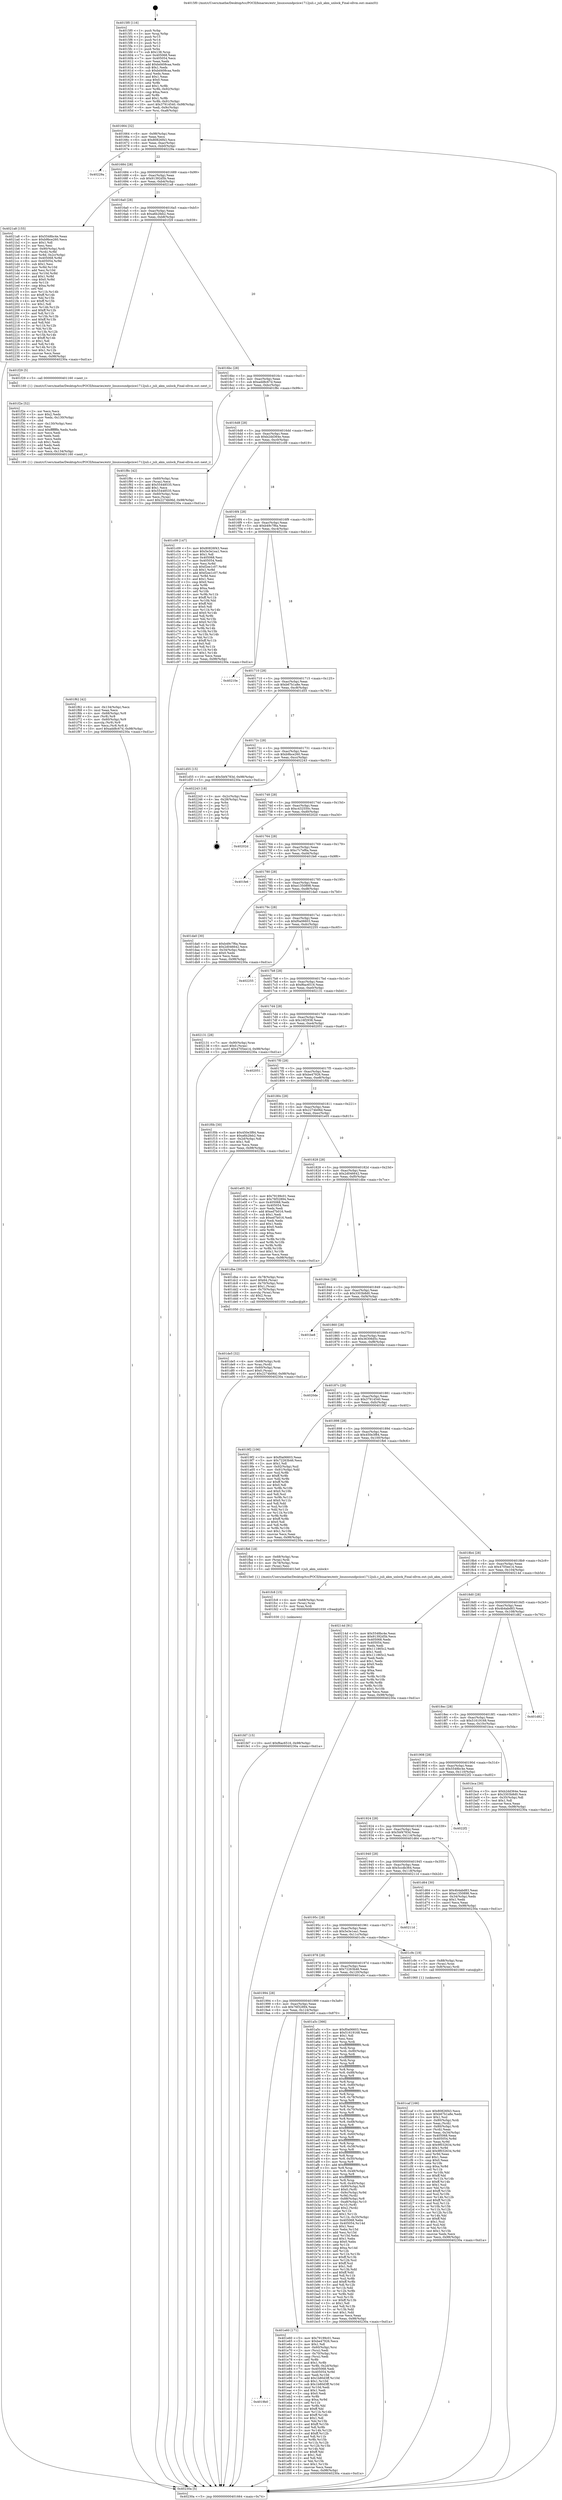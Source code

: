digraph "0x4015f0" {
  label = "0x4015f0 (/mnt/c/Users/mathe/Desktop/tcc/POCII/binaries/extr_linuxsoundpciice1712juli.c_juli_akm_unlock_Final-ollvm.out::main(0))"
  labelloc = "t"
  node[shape=record]

  Entry [label="",width=0.3,height=0.3,shape=circle,fillcolor=black,style=filled]
  "0x401664" [label="{
     0x401664 [32]\l
     | [instrs]\l
     &nbsp;&nbsp;0x401664 \<+6\>: mov -0x98(%rbp),%eax\l
     &nbsp;&nbsp;0x40166a \<+2\>: mov %eax,%ecx\l
     &nbsp;&nbsp;0x40166c \<+6\>: sub $0x80826f43,%ecx\l
     &nbsp;&nbsp;0x401672 \<+6\>: mov %eax,-0xac(%rbp)\l
     &nbsp;&nbsp;0x401678 \<+6\>: mov %ecx,-0xb0(%rbp)\l
     &nbsp;&nbsp;0x40167e \<+6\>: je 000000000040229a \<main+0xcaa\>\l
  }"]
  "0x40229a" [label="{
     0x40229a\l
  }", style=dashed]
  "0x401684" [label="{
     0x401684 [28]\l
     | [instrs]\l
     &nbsp;&nbsp;0x401684 \<+5\>: jmp 0000000000401689 \<main+0x99\>\l
     &nbsp;&nbsp;0x401689 \<+6\>: mov -0xac(%rbp),%eax\l
     &nbsp;&nbsp;0x40168f \<+5\>: sub $0x91392d5b,%eax\l
     &nbsp;&nbsp;0x401694 \<+6\>: mov %eax,-0xb4(%rbp)\l
     &nbsp;&nbsp;0x40169a \<+6\>: je 00000000004021a8 \<main+0xbb8\>\l
  }"]
  Exit [label="",width=0.3,height=0.3,shape=circle,fillcolor=black,style=filled,peripheries=2]
  "0x4021a8" [label="{
     0x4021a8 [155]\l
     | [instrs]\l
     &nbsp;&nbsp;0x4021a8 \<+5\>: mov $0x5548bc4e,%eax\l
     &nbsp;&nbsp;0x4021ad \<+5\>: mov $0xb9bce260,%ecx\l
     &nbsp;&nbsp;0x4021b2 \<+2\>: mov $0x1,%dl\l
     &nbsp;&nbsp;0x4021b4 \<+2\>: xor %esi,%esi\l
     &nbsp;&nbsp;0x4021b6 \<+7\>: mov -0x90(%rbp),%rdi\l
     &nbsp;&nbsp;0x4021bd \<+3\>: mov (%rdi),%r8d\l
     &nbsp;&nbsp;0x4021c0 \<+4\>: mov %r8d,-0x2c(%rbp)\l
     &nbsp;&nbsp;0x4021c4 \<+8\>: mov 0x405068,%r8d\l
     &nbsp;&nbsp;0x4021cc \<+8\>: mov 0x405054,%r9d\l
     &nbsp;&nbsp;0x4021d4 \<+3\>: sub $0x1,%esi\l
     &nbsp;&nbsp;0x4021d7 \<+3\>: mov %r8d,%r10d\l
     &nbsp;&nbsp;0x4021da \<+3\>: add %esi,%r10d\l
     &nbsp;&nbsp;0x4021dd \<+4\>: imul %r10d,%r8d\l
     &nbsp;&nbsp;0x4021e1 \<+4\>: and $0x1,%r8d\l
     &nbsp;&nbsp;0x4021e5 \<+4\>: cmp $0x0,%r8d\l
     &nbsp;&nbsp;0x4021e9 \<+4\>: sete %r11b\l
     &nbsp;&nbsp;0x4021ed \<+4\>: cmp $0xa,%r9d\l
     &nbsp;&nbsp;0x4021f1 \<+3\>: setl %bl\l
     &nbsp;&nbsp;0x4021f4 \<+3\>: mov %r11b,%r14b\l
     &nbsp;&nbsp;0x4021f7 \<+4\>: xor $0xff,%r14b\l
     &nbsp;&nbsp;0x4021fb \<+3\>: mov %bl,%r15b\l
     &nbsp;&nbsp;0x4021fe \<+4\>: xor $0xff,%r15b\l
     &nbsp;&nbsp;0x402202 \<+3\>: xor $0x1,%dl\l
     &nbsp;&nbsp;0x402205 \<+3\>: mov %r14b,%r12b\l
     &nbsp;&nbsp;0x402208 \<+4\>: and $0xff,%r12b\l
     &nbsp;&nbsp;0x40220c \<+3\>: and %dl,%r11b\l
     &nbsp;&nbsp;0x40220f \<+3\>: mov %r15b,%r13b\l
     &nbsp;&nbsp;0x402212 \<+4\>: and $0xff,%r13b\l
     &nbsp;&nbsp;0x402216 \<+2\>: and %dl,%bl\l
     &nbsp;&nbsp;0x402218 \<+3\>: or %r11b,%r12b\l
     &nbsp;&nbsp;0x40221b \<+3\>: or %bl,%r13b\l
     &nbsp;&nbsp;0x40221e \<+3\>: xor %r13b,%r12b\l
     &nbsp;&nbsp;0x402221 \<+3\>: or %r15b,%r14b\l
     &nbsp;&nbsp;0x402224 \<+4\>: xor $0xff,%r14b\l
     &nbsp;&nbsp;0x402228 \<+3\>: or $0x1,%dl\l
     &nbsp;&nbsp;0x40222b \<+3\>: and %dl,%r14b\l
     &nbsp;&nbsp;0x40222e \<+3\>: or %r14b,%r12b\l
     &nbsp;&nbsp;0x402231 \<+4\>: test $0x1,%r12b\l
     &nbsp;&nbsp;0x402235 \<+3\>: cmovne %ecx,%eax\l
     &nbsp;&nbsp;0x402238 \<+6\>: mov %eax,-0x98(%rbp)\l
     &nbsp;&nbsp;0x40223e \<+5\>: jmp 000000000040230a \<main+0xd1a\>\l
  }"]
  "0x4016a0" [label="{
     0x4016a0 [28]\l
     | [instrs]\l
     &nbsp;&nbsp;0x4016a0 \<+5\>: jmp 00000000004016a5 \<main+0xb5\>\l
     &nbsp;&nbsp;0x4016a5 \<+6\>: mov -0xac(%rbp),%eax\l
     &nbsp;&nbsp;0x4016ab \<+5\>: sub $0xa6b2feb2,%eax\l
     &nbsp;&nbsp;0x4016b0 \<+6\>: mov %eax,-0xb8(%rbp)\l
     &nbsp;&nbsp;0x4016b6 \<+6\>: je 0000000000401f29 \<main+0x939\>\l
  }"]
  "0x401fd7" [label="{
     0x401fd7 [15]\l
     | [instrs]\l
     &nbsp;&nbsp;0x401fd7 \<+10\>: movl $0xf6ac6516,-0x98(%rbp)\l
     &nbsp;&nbsp;0x401fe1 \<+5\>: jmp 000000000040230a \<main+0xd1a\>\l
  }"]
  "0x401f29" [label="{
     0x401f29 [5]\l
     | [instrs]\l
     &nbsp;&nbsp;0x401f29 \<+5\>: call 0000000000401160 \<next_i\>\l
     | [calls]\l
     &nbsp;&nbsp;0x401160 \{1\} (/mnt/c/Users/mathe/Desktop/tcc/POCII/binaries/extr_linuxsoundpciice1712juli.c_juli_akm_unlock_Final-ollvm.out::next_i)\l
  }"]
  "0x4016bc" [label="{
     0x4016bc [28]\l
     | [instrs]\l
     &nbsp;&nbsp;0x4016bc \<+5\>: jmp 00000000004016c1 \<main+0xd1\>\l
     &nbsp;&nbsp;0x4016c1 \<+6\>: mov -0xac(%rbp),%eax\l
     &nbsp;&nbsp;0x4016c7 \<+5\>: sub $0xadd8c67d,%eax\l
     &nbsp;&nbsp;0x4016cc \<+6\>: mov %eax,-0xbc(%rbp)\l
     &nbsp;&nbsp;0x4016d2 \<+6\>: je 0000000000401f8c \<main+0x99c\>\l
  }"]
  "0x401fc8" [label="{
     0x401fc8 [15]\l
     | [instrs]\l
     &nbsp;&nbsp;0x401fc8 \<+4\>: mov -0x68(%rbp),%rax\l
     &nbsp;&nbsp;0x401fcc \<+3\>: mov (%rax),%rax\l
     &nbsp;&nbsp;0x401fcf \<+3\>: mov %rax,%rdi\l
     &nbsp;&nbsp;0x401fd2 \<+5\>: call 0000000000401030 \<free@plt\>\l
     | [calls]\l
     &nbsp;&nbsp;0x401030 \{1\} (unknown)\l
  }"]
  "0x401f8c" [label="{
     0x401f8c [42]\l
     | [instrs]\l
     &nbsp;&nbsp;0x401f8c \<+4\>: mov -0x60(%rbp),%rax\l
     &nbsp;&nbsp;0x401f90 \<+2\>: mov (%rax),%ecx\l
     &nbsp;&nbsp;0x401f92 \<+6\>: add $0x55448535,%ecx\l
     &nbsp;&nbsp;0x401f98 \<+3\>: add $0x1,%ecx\l
     &nbsp;&nbsp;0x401f9b \<+6\>: sub $0x55448535,%ecx\l
     &nbsp;&nbsp;0x401fa1 \<+4\>: mov -0x60(%rbp),%rax\l
     &nbsp;&nbsp;0x401fa5 \<+2\>: mov %ecx,(%rax)\l
     &nbsp;&nbsp;0x401fa7 \<+10\>: movl $0x2274b06d,-0x98(%rbp)\l
     &nbsp;&nbsp;0x401fb1 \<+5\>: jmp 000000000040230a \<main+0xd1a\>\l
  }"]
  "0x4016d8" [label="{
     0x4016d8 [28]\l
     | [instrs]\l
     &nbsp;&nbsp;0x4016d8 \<+5\>: jmp 00000000004016dd \<main+0xed\>\l
     &nbsp;&nbsp;0x4016dd \<+6\>: mov -0xac(%rbp),%eax\l
     &nbsp;&nbsp;0x4016e3 \<+5\>: sub $0xb2dd364e,%eax\l
     &nbsp;&nbsp;0x4016e8 \<+6\>: mov %eax,-0xc0(%rbp)\l
     &nbsp;&nbsp;0x4016ee \<+6\>: je 0000000000401c09 \<main+0x619\>\l
  }"]
  "0x401f62" [label="{
     0x401f62 [42]\l
     | [instrs]\l
     &nbsp;&nbsp;0x401f62 \<+6\>: mov -0x134(%rbp),%ecx\l
     &nbsp;&nbsp;0x401f68 \<+3\>: imul %eax,%ecx\l
     &nbsp;&nbsp;0x401f6b \<+4\>: mov -0x68(%rbp),%r8\l
     &nbsp;&nbsp;0x401f6f \<+3\>: mov (%r8),%r8\l
     &nbsp;&nbsp;0x401f72 \<+4\>: mov -0x60(%rbp),%r9\l
     &nbsp;&nbsp;0x401f76 \<+3\>: movslq (%r9),%r9\l
     &nbsp;&nbsp;0x401f79 \<+4\>: mov %ecx,(%r8,%r9,4)\l
     &nbsp;&nbsp;0x401f7d \<+10\>: movl $0xadd8c67d,-0x98(%rbp)\l
     &nbsp;&nbsp;0x401f87 \<+5\>: jmp 000000000040230a \<main+0xd1a\>\l
  }"]
  "0x401c09" [label="{
     0x401c09 [147]\l
     | [instrs]\l
     &nbsp;&nbsp;0x401c09 \<+5\>: mov $0x80826f43,%eax\l
     &nbsp;&nbsp;0x401c0e \<+5\>: mov $0x5e3e1ea1,%ecx\l
     &nbsp;&nbsp;0x401c13 \<+2\>: mov $0x1,%dl\l
     &nbsp;&nbsp;0x401c15 \<+7\>: mov 0x405068,%esi\l
     &nbsp;&nbsp;0x401c1c \<+7\>: mov 0x405054,%edi\l
     &nbsp;&nbsp;0x401c23 \<+3\>: mov %esi,%r8d\l
     &nbsp;&nbsp;0x401c26 \<+7\>: sub $0xf2ee1c07,%r8d\l
     &nbsp;&nbsp;0x401c2d \<+4\>: sub $0x1,%r8d\l
     &nbsp;&nbsp;0x401c31 \<+7\>: add $0xf2ee1c07,%r8d\l
     &nbsp;&nbsp;0x401c38 \<+4\>: imul %r8d,%esi\l
     &nbsp;&nbsp;0x401c3c \<+3\>: and $0x1,%esi\l
     &nbsp;&nbsp;0x401c3f \<+3\>: cmp $0x0,%esi\l
     &nbsp;&nbsp;0x401c42 \<+4\>: sete %r9b\l
     &nbsp;&nbsp;0x401c46 \<+3\>: cmp $0xa,%edi\l
     &nbsp;&nbsp;0x401c49 \<+4\>: setl %r10b\l
     &nbsp;&nbsp;0x401c4d \<+3\>: mov %r9b,%r11b\l
     &nbsp;&nbsp;0x401c50 \<+4\>: xor $0xff,%r11b\l
     &nbsp;&nbsp;0x401c54 \<+3\>: mov %r10b,%bl\l
     &nbsp;&nbsp;0x401c57 \<+3\>: xor $0xff,%bl\l
     &nbsp;&nbsp;0x401c5a \<+3\>: xor $0x0,%dl\l
     &nbsp;&nbsp;0x401c5d \<+3\>: mov %r11b,%r14b\l
     &nbsp;&nbsp;0x401c60 \<+4\>: and $0x0,%r14b\l
     &nbsp;&nbsp;0x401c64 \<+3\>: and %dl,%r9b\l
     &nbsp;&nbsp;0x401c67 \<+3\>: mov %bl,%r15b\l
     &nbsp;&nbsp;0x401c6a \<+4\>: and $0x0,%r15b\l
     &nbsp;&nbsp;0x401c6e \<+3\>: and %dl,%r10b\l
     &nbsp;&nbsp;0x401c71 \<+3\>: or %r9b,%r14b\l
     &nbsp;&nbsp;0x401c74 \<+3\>: or %r10b,%r15b\l
     &nbsp;&nbsp;0x401c77 \<+3\>: xor %r15b,%r14b\l
     &nbsp;&nbsp;0x401c7a \<+3\>: or %bl,%r11b\l
     &nbsp;&nbsp;0x401c7d \<+4\>: xor $0xff,%r11b\l
     &nbsp;&nbsp;0x401c81 \<+3\>: or $0x0,%dl\l
     &nbsp;&nbsp;0x401c84 \<+3\>: and %dl,%r11b\l
     &nbsp;&nbsp;0x401c87 \<+3\>: or %r11b,%r14b\l
     &nbsp;&nbsp;0x401c8a \<+4\>: test $0x1,%r14b\l
     &nbsp;&nbsp;0x401c8e \<+3\>: cmovne %ecx,%eax\l
     &nbsp;&nbsp;0x401c91 \<+6\>: mov %eax,-0x98(%rbp)\l
     &nbsp;&nbsp;0x401c97 \<+5\>: jmp 000000000040230a \<main+0xd1a\>\l
  }"]
  "0x4016f4" [label="{
     0x4016f4 [28]\l
     | [instrs]\l
     &nbsp;&nbsp;0x4016f4 \<+5\>: jmp 00000000004016f9 \<main+0x109\>\l
     &nbsp;&nbsp;0x4016f9 \<+6\>: mov -0xac(%rbp),%eax\l
     &nbsp;&nbsp;0x4016ff \<+5\>: sub $0xb49c7f6a,%eax\l
     &nbsp;&nbsp;0x401704 \<+6\>: mov %eax,-0xc4(%rbp)\l
     &nbsp;&nbsp;0x40170a \<+6\>: je 000000000040210e \<main+0xb1e\>\l
  }"]
  "0x401f2e" [label="{
     0x401f2e [52]\l
     | [instrs]\l
     &nbsp;&nbsp;0x401f2e \<+2\>: xor %ecx,%ecx\l
     &nbsp;&nbsp;0x401f30 \<+5\>: mov $0x2,%edx\l
     &nbsp;&nbsp;0x401f35 \<+6\>: mov %edx,-0x130(%rbp)\l
     &nbsp;&nbsp;0x401f3b \<+1\>: cltd\l
     &nbsp;&nbsp;0x401f3c \<+6\>: mov -0x130(%rbp),%esi\l
     &nbsp;&nbsp;0x401f42 \<+2\>: idiv %esi\l
     &nbsp;&nbsp;0x401f44 \<+6\>: imul $0xfffffffe,%edx,%edx\l
     &nbsp;&nbsp;0x401f4a \<+2\>: mov %ecx,%edi\l
     &nbsp;&nbsp;0x401f4c \<+2\>: sub %edx,%edi\l
     &nbsp;&nbsp;0x401f4e \<+2\>: mov %ecx,%edx\l
     &nbsp;&nbsp;0x401f50 \<+3\>: sub $0x1,%edx\l
     &nbsp;&nbsp;0x401f53 \<+2\>: add %edx,%edi\l
     &nbsp;&nbsp;0x401f55 \<+2\>: sub %edi,%ecx\l
     &nbsp;&nbsp;0x401f57 \<+6\>: mov %ecx,-0x134(%rbp)\l
     &nbsp;&nbsp;0x401f5d \<+5\>: call 0000000000401160 \<next_i\>\l
     | [calls]\l
     &nbsp;&nbsp;0x401160 \{1\} (/mnt/c/Users/mathe/Desktop/tcc/POCII/binaries/extr_linuxsoundpciice1712juli.c_juli_akm_unlock_Final-ollvm.out::next_i)\l
  }"]
  "0x40210e" [label="{
     0x40210e\l
  }", style=dashed]
  "0x401710" [label="{
     0x401710 [28]\l
     | [instrs]\l
     &nbsp;&nbsp;0x401710 \<+5\>: jmp 0000000000401715 \<main+0x125\>\l
     &nbsp;&nbsp;0x401715 \<+6\>: mov -0xac(%rbp),%eax\l
     &nbsp;&nbsp;0x40171b \<+5\>: sub $0xb67b1a8e,%eax\l
     &nbsp;&nbsp;0x401720 \<+6\>: mov %eax,-0xc8(%rbp)\l
     &nbsp;&nbsp;0x401726 \<+6\>: je 0000000000401d55 \<main+0x765\>\l
  }"]
  "0x4019b0" [label="{
     0x4019b0\l
  }", style=dashed]
  "0x401d55" [label="{
     0x401d55 [15]\l
     | [instrs]\l
     &nbsp;&nbsp;0x401d55 \<+10\>: movl $0x5bf4783d,-0x98(%rbp)\l
     &nbsp;&nbsp;0x401d5f \<+5\>: jmp 000000000040230a \<main+0xd1a\>\l
  }"]
  "0x40172c" [label="{
     0x40172c [28]\l
     | [instrs]\l
     &nbsp;&nbsp;0x40172c \<+5\>: jmp 0000000000401731 \<main+0x141\>\l
     &nbsp;&nbsp;0x401731 \<+6\>: mov -0xac(%rbp),%eax\l
     &nbsp;&nbsp;0x401737 \<+5\>: sub $0xb9bce260,%eax\l
     &nbsp;&nbsp;0x40173c \<+6\>: mov %eax,-0xcc(%rbp)\l
     &nbsp;&nbsp;0x401742 \<+6\>: je 0000000000402243 \<main+0xc53\>\l
  }"]
  "0x401e60" [label="{
     0x401e60 [171]\l
     | [instrs]\l
     &nbsp;&nbsp;0x401e60 \<+5\>: mov $0x79199c01,%eax\l
     &nbsp;&nbsp;0x401e65 \<+5\>: mov $0xbe47926,%ecx\l
     &nbsp;&nbsp;0x401e6a \<+2\>: mov $0x1,%dl\l
     &nbsp;&nbsp;0x401e6c \<+4\>: mov -0x60(%rbp),%rsi\l
     &nbsp;&nbsp;0x401e70 \<+2\>: mov (%rsi),%edi\l
     &nbsp;&nbsp;0x401e72 \<+4\>: mov -0x70(%rbp),%rsi\l
     &nbsp;&nbsp;0x401e76 \<+2\>: cmp (%rsi),%edi\l
     &nbsp;&nbsp;0x401e78 \<+4\>: setl %r8b\l
     &nbsp;&nbsp;0x401e7c \<+4\>: and $0x1,%r8b\l
     &nbsp;&nbsp;0x401e80 \<+4\>: mov %r8b,-0x2d(%rbp)\l
     &nbsp;&nbsp;0x401e84 \<+7\>: mov 0x405068,%edi\l
     &nbsp;&nbsp;0x401e8b \<+8\>: mov 0x405054,%r9d\l
     &nbsp;&nbsp;0x401e93 \<+3\>: mov %edi,%r10d\l
     &nbsp;&nbsp;0x401e96 \<+7\>: add $0x1b80d3ff,%r10d\l
     &nbsp;&nbsp;0x401e9d \<+4\>: sub $0x1,%r10d\l
     &nbsp;&nbsp;0x401ea1 \<+7\>: sub $0x1b80d3ff,%r10d\l
     &nbsp;&nbsp;0x401ea8 \<+4\>: imul %r10d,%edi\l
     &nbsp;&nbsp;0x401eac \<+3\>: and $0x1,%edi\l
     &nbsp;&nbsp;0x401eaf \<+3\>: cmp $0x0,%edi\l
     &nbsp;&nbsp;0x401eb2 \<+4\>: sete %r8b\l
     &nbsp;&nbsp;0x401eb6 \<+4\>: cmp $0xa,%r9d\l
     &nbsp;&nbsp;0x401eba \<+4\>: setl %r11b\l
     &nbsp;&nbsp;0x401ebe \<+3\>: mov %r8b,%bl\l
     &nbsp;&nbsp;0x401ec1 \<+3\>: xor $0xff,%bl\l
     &nbsp;&nbsp;0x401ec4 \<+3\>: mov %r11b,%r14b\l
     &nbsp;&nbsp;0x401ec7 \<+4\>: xor $0xff,%r14b\l
     &nbsp;&nbsp;0x401ecb \<+3\>: xor $0x1,%dl\l
     &nbsp;&nbsp;0x401ece \<+3\>: mov %bl,%r15b\l
     &nbsp;&nbsp;0x401ed1 \<+4\>: and $0xff,%r15b\l
     &nbsp;&nbsp;0x401ed5 \<+3\>: and %dl,%r8b\l
     &nbsp;&nbsp;0x401ed8 \<+3\>: mov %r14b,%r12b\l
     &nbsp;&nbsp;0x401edb \<+4\>: and $0xff,%r12b\l
     &nbsp;&nbsp;0x401edf \<+3\>: and %dl,%r11b\l
     &nbsp;&nbsp;0x401ee2 \<+3\>: or %r8b,%r15b\l
     &nbsp;&nbsp;0x401ee5 \<+3\>: or %r11b,%r12b\l
     &nbsp;&nbsp;0x401ee8 \<+3\>: xor %r12b,%r15b\l
     &nbsp;&nbsp;0x401eeb \<+3\>: or %r14b,%bl\l
     &nbsp;&nbsp;0x401eee \<+3\>: xor $0xff,%bl\l
     &nbsp;&nbsp;0x401ef1 \<+3\>: or $0x1,%dl\l
     &nbsp;&nbsp;0x401ef4 \<+2\>: and %dl,%bl\l
     &nbsp;&nbsp;0x401ef6 \<+3\>: or %bl,%r15b\l
     &nbsp;&nbsp;0x401ef9 \<+4\>: test $0x1,%r15b\l
     &nbsp;&nbsp;0x401efd \<+3\>: cmovne %ecx,%eax\l
     &nbsp;&nbsp;0x401f00 \<+6\>: mov %eax,-0x98(%rbp)\l
     &nbsp;&nbsp;0x401f06 \<+5\>: jmp 000000000040230a \<main+0xd1a\>\l
  }"]
  "0x402243" [label="{
     0x402243 [18]\l
     | [instrs]\l
     &nbsp;&nbsp;0x402243 \<+3\>: mov -0x2c(%rbp),%eax\l
     &nbsp;&nbsp;0x402246 \<+4\>: lea -0x28(%rbp),%rsp\l
     &nbsp;&nbsp;0x40224a \<+1\>: pop %rbx\l
     &nbsp;&nbsp;0x40224b \<+2\>: pop %r12\l
     &nbsp;&nbsp;0x40224d \<+2\>: pop %r13\l
     &nbsp;&nbsp;0x40224f \<+2\>: pop %r14\l
     &nbsp;&nbsp;0x402251 \<+2\>: pop %r15\l
     &nbsp;&nbsp;0x402253 \<+1\>: pop %rbp\l
     &nbsp;&nbsp;0x402254 \<+1\>: ret\l
  }"]
  "0x401748" [label="{
     0x401748 [28]\l
     | [instrs]\l
     &nbsp;&nbsp;0x401748 \<+5\>: jmp 000000000040174d \<main+0x15d\>\l
     &nbsp;&nbsp;0x40174d \<+6\>: mov -0xac(%rbp),%eax\l
     &nbsp;&nbsp;0x401753 \<+5\>: sub $0xc432550c,%eax\l
     &nbsp;&nbsp;0x401758 \<+6\>: mov %eax,-0xd0(%rbp)\l
     &nbsp;&nbsp;0x40175e \<+6\>: je 000000000040202d \<main+0xa3d\>\l
  }"]
  "0x401de5" [label="{
     0x401de5 [32]\l
     | [instrs]\l
     &nbsp;&nbsp;0x401de5 \<+4\>: mov -0x68(%rbp),%rdi\l
     &nbsp;&nbsp;0x401de9 \<+3\>: mov %rax,(%rdi)\l
     &nbsp;&nbsp;0x401dec \<+4\>: mov -0x60(%rbp),%rax\l
     &nbsp;&nbsp;0x401df0 \<+6\>: movl $0x0,(%rax)\l
     &nbsp;&nbsp;0x401df6 \<+10\>: movl $0x2274b06d,-0x98(%rbp)\l
     &nbsp;&nbsp;0x401e00 \<+5\>: jmp 000000000040230a \<main+0xd1a\>\l
  }"]
  "0x40202d" [label="{
     0x40202d\l
  }", style=dashed]
  "0x401764" [label="{
     0x401764 [28]\l
     | [instrs]\l
     &nbsp;&nbsp;0x401764 \<+5\>: jmp 0000000000401769 \<main+0x179\>\l
     &nbsp;&nbsp;0x401769 \<+6\>: mov -0xac(%rbp),%eax\l
     &nbsp;&nbsp;0x40176f \<+5\>: sub $0xc7c7ef6a,%eax\l
     &nbsp;&nbsp;0x401774 \<+6\>: mov %eax,-0xd4(%rbp)\l
     &nbsp;&nbsp;0x40177a \<+6\>: je 0000000000401fe6 \<main+0x9f6\>\l
  }"]
  "0x401caf" [label="{
     0x401caf [166]\l
     | [instrs]\l
     &nbsp;&nbsp;0x401caf \<+5\>: mov $0x80826f43,%ecx\l
     &nbsp;&nbsp;0x401cb4 \<+5\>: mov $0xb67b1a8e,%edx\l
     &nbsp;&nbsp;0x401cb9 \<+3\>: mov $0x1,%sil\l
     &nbsp;&nbsp;0x401cbc \<+4\>: mov -0x80(%rbp),%rdi\l
     &nbsp;&nbsp;0x401cc0 \<+2\>: mov %eax,(%rdi)\l
     &nbsp;&nbsp;0x401cc2 \<+4\>: mov -0x80(%rbp),%rdi\l
     &nbsp;&nbsp;0x401cc6 \<+2\>: mov (%rdi),%eax\l
     &nbsp;&nbsp;0x401cc8 \<+3\>: mov %eax,-0x34(%rbp)\l
     &nbsp;&nbsp;0x401ccb \<+7\>: mov 0x405068,%eax\l
     &nbsp;&nbsp;0x401cd2 \<+8\>: mov 0x405054,%r8d\l
     &nbsp;&nbsp;0x401cda \<+3\>: mov %eax,%r9d\l
     &nbsp;&nbsp;0x401cdd \<+7\>: sub $0x9f032634,%r9d\l
     &nbsp;&nbsp;0x401ce4 \<+4\>: sub $0x1,%r9d\l
     &nbsp;&nbsp;0x401ce8 \<+7\>: add $0x9f032634,%r9d\l
     &nbsp;&nbsp;0x401cef \<+4\>: imul %r9d,%eax\l
     &nbsp;&nbsp;0x401cf3 \<+3\>: and $0x1,%eax\l
     &nbsp;&nbsp;0x401cf6 \<+3\>: cmp $0x0,%eax\l
     &nbsp;&nbsp;0x401cf9 \<+4\>: sete %r10b\l
     &nbsp;&nbsp;0x401cfd \<+4\>: cmp $0xa,%r8d\l
     &nbsp;&nbsp;0x401d01 \<+4\>: setl %r11b\l
     &nbsp;&nbsp;0x401d05 \<+3\>: mov %r10b,%bl\l
     &nbsp;&nbsp;0x401d08 \<+3\>: xor $0xff,%bl\l
     &nbsp;&nbsp;0x401d0b \<+3\>: mov %r11b,%r14b\l
     &nbsp;&nbsp;0x401d0e \<+4\>: xor $0xff,%r14b\l
     &nbsp;&nbsp;0x401d12 \<+4\>: xor $0x1,%sil\l
     &nbsp;&nbsp;0x401d16 \<+3\>: mov %bl,%r15b\l
     &nbsp;&nbsp;0x401d19 \<+4\>: and $0xff,%r15b\l
     &nbsp;&nbsp;0x401d1d \<+3\>: and %sil,%r10b\l
     &nbsp;&nbsp;0x401d20 \<+3\>: mov %r14b,%r12b\l
     &nbsp;&nbsp;0x401d23 \<+4\>: and $0xff,%r12b\l
     &nbsp;&nbsp;0x401d27 \<+3\>: and %sil,%r11b\l
     &nbsp;&nbsp;0x401d2a \<+3\>: or %r10b,%r15b\l
     &nbsp;&nbsp;0x401d2d \<+3\>: or %r11b,%r12b\l
     &nbsp;&nbsp;0x401d30 \<+3\>: xor %r12b,%r15b\l
     &nbsp;&nbsp;0x401d33 \<+3\>: or %r14b,%bl\l
     &nbsp;&nbsp;0x401d36 \<+3\>: xor $0xff,%bl\l
     &nbsp;&nbsp;0x401d39 \<+4\>: or $0x1,%sil\l
     &nbsp;&nbsp;0x401d3d \<+3\>: and %sil,%bl\l
     &nbsp;&nbsp;0x401d40 \<+3\>: or %bl,%r15b\l
     &nbsp;&nbsp;0x401d43 \<+4\>: test $0x1,%r15b\l
     &nbsp;&nbsp;0x401d47 \<+3\>: cmovne %edx,%ecx\l
     &nbsp;&nbsp;0x401d4a \<+6\>: mov %ecx,-0x98(%rbp)\l
     &nbsp;&nbsp;0x401d50 \<+5\>: jmp 000000000040230a \<main+0xd1a\>\l
  }"]
  "0x401fe6" [label="{
     0x401fe6\l
  }", style=dashed]
  "0x401780" [label="{
     0x401780 [28]\l
     | [instrs]\l
     &nbsp;&nbsp;0x401780 \<+5\>: jmp 0000000000401785 \<main+0x195\>\l
     &nbsp;&nbsp;0x401785 \<+6\>: mov -0xac(%rbp),%eax\l
     &nbsp;&nbsp;0x40178b \<+5\>: sub $0xe1350898,%eax\l
     &nbsp;&nbsp;0x401790 \<+6\>: mov %eax,-0xd8(%rbp)\l
     &nbsp;&nbsp;0x401796 \<+6\>: je 0000000000401da0 \<main+0x7b0\>\l
  }"]
  "0x401994" [label="{
     0x401994 [28]\l
     | [instrs]\l
     &nbsp;&nbsp;0x401994 \<+5\>: jmp 0000000000401999 \<main+0x3a9\>\l
     &nbsp;&nbsp;0x401999 \<+6\>: mov -0xac(%rbp),%eax\l
     &nbsp;&nbsp;0x40199f \<+5\>: sub $0x76f32894,%eax\l
     &nbsp;&nbsp;0x4019a4 \<+6\>: mov %eax,-0x124(%rbp)\l
     &nbsp;&nbsp;0x4019aa \<+6\>: je 0000000000401e60 \<main+0x870\>\l
  }"]
  "0x401da0" [label="{
     0x401da0 [30]\l
     | [instrs]\l
     &nbsp;&nbsp;0x401da0 \<+5\>: mov $0xb49c7f6a,%eax\l
     &nbsp;&nbsp;0x401da5 \<+5\>: mov $0x2d046642,%ecx\l
     &nbsp;&nbsp;0x401daa \<+3\>: mov -0x34(%rbp),%edx\l
     &nbsp;&nbsp;0x401dad \<+3\>: cmp $0x0,%edx\l
     &nbsp;&nbsp;0x401db0 \<+3\>: cmove %ecx,%eax\l
     &nbsp;&nbsp;0x401db3 \<+6\>: mov %eax,-0x98(%rbp)\l
     &nbsp;&nbsp;0x401db9 \<+5\>: jmp 000000000040230a \<main+0xd1a\>\l
  }"]
  "0x40179c" [label="{
     0x40179c [28]\l
     | [instrs]\l
     &nbsp;&nbsp;0x40179c \<+5\>: jmp 00000000004017a1 \<main+0x1b1\>\l
     &nbsp;&nbsp;0x4017a1 \<+6\>: mov -0xac(%rbp),%eax\l
     &nbsp;&nbsp;0x4017a7 \<+5\>: sub $0xf0a06603,%eax\l
     &nbsp;&nbsp;0x4017ac \<+6\>: mov %eax,-0xdc(%rbp)\l
     &nbsp;&nbsp;0x4017b2 \<+6\>: je 0000000000402255 \<main+0xc65\>\l
  }"]
  "0x401a5c" [label="{
     0x401a5c [366]\l
     | [instrs]\l
     &nbsp;&nbsp;0x401a5c \<+5\>: mov $0xf0a06603,%eax\l
     &nbsp;&nbsp;0x401a61 \<+5\>: mov $0x51619168,%ecx\l
     &nbsp;&nbsp;0x401a66 \<+2\>: mov $0x1,%dl\l
     &nbsp;&nbsp;0x401a68 \<+2\>: xor %esi,%esi\l
     &nbsp;&nbsp;0x401a6a \<+3\>: mov %rsp,%rdi\l
     &nbsp;&nbsp;0x401a6d \<+4\>: add $0xfffffffffffffff0,%rdi\l
     &nbsp;&nbsp;0x401a71 \<+3\>: mov %rdi,%rsp\l
     &nbsp;&nbsp;0x401a74 \<+7\>: mov %rdi,-0x90(%rbp)\l
     &nbsp;&nbsp;0x401a7b \<+3\>: mov %rsp,%rdi\l
     &nbsp;&nbsp;0x401a7e \<+4\>: add $0xfffffffffffffff0,%rdi\l
     &nbsp;&nbsp;0x401a82 \<+3\>: mov %rdi,%rsp\l
     &nbsp;&nbsp;0x401a85 \<+3\>: mov %rsp,%r8\l
     &nbsp;&nbsp;0x401a88 \<+4\>: add $0xfffffffffffffff0,%r8\l
     &nbsp;&nbsp;0x401a8c \<+3\>: mov %r8,%rsp\l
     &nbsp;&nbsp;0x401a8f \<+7\>: mov %r8,-0x88(%rbp)\l
     &nbsp;&nbsp;0x401a96 \<+3\>: mov %rsp,%r8\l
     &nbsp;&nbsp;0x401a99 \<+4\>: add $0xfffffffffffffff0,%r8\l
     &nbsp;&nbsp;0x401a9d \<+3\>: mov %r8,%rsp\l
     &nbsp;&nbsp;0x401aa0 \<+4\>: mov %r8,-0x80(%rbp)\l
     &nbsp;&nbsp;0x401aa4 \<+3\>: mov %rsp,%r8\l
     &nbsp;&nbsp;0x401aa7 \<+4\>: add $0xfffffffffffffff0,%r8\l
     &nbsp;&nbsp;0x401aab \<+3\>: mov %r8,%rsp\l
     &nbsp;&nbsp;0x401aae \<+4\>: mov %r8,-0x78(%rbp)\l
     &nbsp;&nbsp;0x401ab2 \<+3\>: mov %rsp,%r8\l
     &nbsp;&nbsp;0x401ab5 \<+4\>: add $0xfffffffffffffff0,%r8\l
     &nbsp;&nbsp;0x401ab9 \<+3\>: mov %r8,%rsp\l
     &nbsp;&nbsp;0x401abc \<+4\>: mov %r8,-0x70(%rbp)\l
     &nbsp;&nbsp;0x401ac0 \<+3\>: mov %rsp,%r8\l
     &nbsp;&nbsp;0x401ac3 \<+4\>: add $0xfffffffffffffff0,%r8\l
     &nbsp;&nbsp;0x401ac7 \<+3\>: mov %r8,%rsp\l
     &nbsp;&nbsp;0x401aca \<+4\>: mov %r8,-0x68(%rbp)\l
     &nbsp;&nbsp;0x401ace \<+3\>: mov %rsp,%r8\l
     &nbsp;&nbsp;0x401ad1 \<+4\>: add $0xfffffffffffffff0,%r8\l
     &nbsp;&nbsp;0x401ad5 \<+3\>: mov %r8,%rsp\l
     &nbsp;&nbsp;0x401ad8 \<+4\>: mov %r8,-0x60(%rbp)\l
     &nbsp;&nbsp;0x401adc \<+3\>: mov %rsp,%r8\l
     &nbsp;&nbsp;0x401adf \<+4\>: add $0xfffffffffffffff0,%r8\l
     &nbsp;&nbsp;0x401ae3 \<+3\>: mov %r8,%rsp\l
     &nbsp;&nbsp;0x401ae6 \<+4\>: mov %r8,-0x58(%rbp)\l
     &nbsp;&nbsp;0x401aea \<+3\>: mov %rsp,%r8\l
     &nbsp;&nbsp;0x401aed \<+4\>: add $0xfffffffffffffff0,%r8\l
     &nbsp;&nbsp;0x401af1 \<+3\>: mov %r8,%rsp\l
     &nbsp;&nbsp;0x401af4 \<+4\>: mov %r8,-0x50(%rbp)\l
     &nbsp;&nbsp;0x401af8 \<+3\>: mov %rsp,%r8\l
     &nbsp;&nbsp;0x401afb \<+4\>: add $0xfffffffffffffff0,%r8\l
     &nbsp;&nbsp;0x401aff \<+3\>: mov %r8,%rsp\l
     &nbsp;&nbsp;0x401b02 \<+4\>: mov %r8,-0x48(%rbp)\l
     &nbsp;&nbsp;0x401b06 \<+3\>: mov %rsp,%r8\l
     &nbsp;&nbsp;0x401b09 \<+4\>: add $0xfffffffffffffff0,%r8\l
     &nbsp;&nbsp;0x401b0d \<+3\>: mov %r8,%rsp\l
     &nbsp;&nbsp;0x401b10 \<+4\>: mov %r8,-0x40(%rbp)\l
     &nbsp;&nbsp;0x401b14 \<+7\>: mov -0x90(%rbp),%r8\l
     &nbsp;&nbsp;0x401b1b \<+7\>: movl $0x0,(%r8)\l
     &nbsp;&nbsp;0x401b22 \<+7\>: mov -0x9c(%rbp),%r9d\l
     &nbsp;&nbsp;0x401b29 \<+3\>: mov %r9d,(%rdi)\l
     &nbsp;&nbsp;0x401b2c \<+7\>: mov -0x88(%rbp),%r8\l
     &nbsp;&nbsp;0x401b33 \<+7\>: mov -0xa8(%rbp),%r10\l
     &nbsp;&nbsp;0x401b3a \<+3\>: mov %r10,(%r8)\l
     &nbsp;&nbsp;0x401b3d \<+3\>: cmpl $0x2,(%rdi)\l
     &nbsp;&nbsp;0x401b40 \<+4\>: setne %r11b\l
     &nbsp;&nbsp;0x401b44 \<+4\>: and $0x1,%r11b\l
     &nbsp;&nbsp;0x401b48 \<+4\>: mov %r11b,-0x35(%rbp)\l
     &nbsp;&nbsp;0x401b4c \<+7\>: mov 0x405068,%ebx\l
     &nbsp;&nbsp;0x401b53 \<+8\>: mov 0x405054,%r14d\l
     &nbsp;&nbsp;0x401b5b \<+3\>: sub $0x1,%esi\l
     &nbsp;&nbsp;0x401b5e \<+3\>: mov %ebx,%r15d\l
     &nbsp;&nbsp;0x401b61 \<+3\>: add %esi,%r15d\l
     &nbsp;&nbsp;0x401b64 \<+4\>: imul %r15d,%ebx\l
     &nbsp;&nbsp;0x401b68 \<+3\>: and $0x1,%ebx\l
     &nbsp;&nbsp;0x401b6b \<+3\>: cmp $0x0,%ebx\l
     &nbsp;&nbsp;0x401b6e \<+4\>: sete %r11b\l
     &nbsp;&nbsp;0x401b72 \<+4\>: cmp $0xa,%r14d\l
     &nbsp;&nbsp;0x401b76 \<+4\>: setl %r12b\l
     &nbsp;&nbsp;0x401b7a \<+3\>: mov %r11b,%r13b\l
     &nbsp;&nbsp;0x401b7d \<+4\>: xor $0xff,%r13b\l
     &nbsp;&nbsp;0x401b81 \<+3\>: mov %r12b,%sil\l
     &nbsp;&nbsp;0x401b84 \<+4\>: xor $0xff,%sil\l
     &nbsp;&nbsp;0x401b88 \<+3\>: xor $0x1,%dl\l
     &nbsp;&nbsp;0x401b8b \<+3\>: mov %r13b,%dil\l
     &nbsp;&nbsp;0x401b8e \<+4\>: and $0xff,%dil\l
     &nbsp;&nbsp;0x401b92 \<+3\>: and %dl,%r11b\l
     &nbsp;&nbsp;0x401b95 \<+3\>: mov %sil,%r8b\l
     &nbsp;&nbsp;0x401b98 \<+4\>: and $0xff,%r8b\l
     &nbsp;&nbsp;0x401b9c \<+3\>: and %dl,%r12b\l
     &nbsp;&nbsp;0x401b9f \<+3\>: or %r11b,%dil\l
     &nbsp;&nbsp;0x401ba2 \<+3\>: or %r12b,%r8b\l
     &nbsp;&nbsp;0x401ba5 \<+3\>: xor %r8b,%dil\l
     &nbsp;&nbsp;0x401ba8 \<+3\>: or %sil,%r13b\l
     &nbsp;&nbsp;0x401bab \<+4\>: xor $0xff,%r13b\l
     &nbsp;&nbsp;0x401baf \<+3\>: or $0x1,%dl\l
     &nbsp;&nbsp;0x401bb2 \<+3\>: and %dl,%r13b\l
     &nbsp;&nbsp;0x401bb5 \<+3\>: or %r13b,%dil\l
     &nbsp;&nbsp;0x401bb8 \<+4\>: test $0x1,%dil\l
     &nbsp;&nbsp;0x401bbc \<+3\>: cmovne %ecx,%eax\l
     &nbsp;&nbsp;0x401bbf \<+6\>: mov %eax,-0x98(%rbp)\l
     &nbsp;&nbsp;0x401bc5 \<+5\>: jmp 000000000040230a \<main+0xd1a\>\l
  }"]
  "0x402255" [label="{
     0x402255\l
  }", style=dashed]
  "0x4017b8" [label="{
     0x4017b8 [28]\l
     | [instrs]\l
     &nbsp;&nbsp;0x4017b8 \<+5\>: jmp 00000000004017bd \<main+0x1cd\>\l
     &nbsp;&nbsp;0x4017bd \<+6\>: mov -0xac(%rbp),%eax\l
     &nbsp;&nbsp;0x4017c3 \<+5\>: sub $0xf6ac6516,%eax\l
     &nbsp;&nbsp;0x4017c8 \<+6\>: mov %eax,-0xe0(%rbp)\l
     &nbsp;&nbsp;0x4017ce \<+6\>: je 0000000000402131 \<main+0xb41\>\l
  }"]
  "0x401978" [label="{
     0x401978 [28]\l
     | [instrs]\l
     &nbsp;&nbsp;0x401978 \<+5\>: jmp 000000000040197d \<main+0x38d\>\l
     &nbsp;&nbsp;0x40197d \<+6\>: mov -0xac(%rbp),%eax\l
     &nbsp;&nbsp;0x401983 \<+5\>: sub $0x72263b46,%eax\l
     &nbsp;&nbsp;0x401988 \<+6\>: mov %eax,-0x120(%rbp)\l
     &nbsp;&nbsp;0x40198e \<+6\>: je 0000000000401a5c \<main+0x46c\>\l
  }"]
  "0x402131" [label="{
     0x402131 [28]\l
     | [instrs]\l
     &nbsp;&nbsp;0x402131 \<+7\>: mov -0x90(%rbp),%rax\l
     &nbsp;&nbsp;0x402138 \<+6\>: movl $0x0,(%rax)\l
     &nbsp;&nbsp;0x40213e \<+10\>: movl $0x4705ee14,-0x98(%rbp)\l
     &nbsp;&nbsp;0x402148 \<+5\>: jmp 000000000040230a \<main+0xd1a\>\l
  }"]
  "0x4017d4" [label="{
     0x4017d4 [28]\l
     | [instrs]\l
     &nbsp;&nbsp;0x4017d4 \<+5\>: jmp 00000000004017d9 \<main+0x1e9\>\l
     &nbsp;&nbsp;0x4017d9 \<+6\>: mov -0xac(%rbp),%eax\l
     &nbsp;&nbsp;0x4017df \<+5\>: sub $0x16f2938,%eax\l
     &nbsp;&nbsp;0x4017e4 \<+6\>: mov %eax,-0xe4(%rbp)\l
     &nbsp;&nbsp;0x4017ea \<+6\>: je 0000000000402051 \<main+0xa61\>\l
  }"]
  "0x401c9c" [label="{
     0x401c9c [19]\l
     | [instrs]\l
     &nbsp;&nbsp;0x401c9c \<+7\>: mov -0x88(%rbp),%rax\l
     &nbsp;&nbsp;0x401ca3 \<+3\>: mov (%rax),%rax\l
     &nbsp;&nbsp;0x401ca6 \<+4\>: mov 0x8(%rax),%rdi\l
     &nbsp;&nbsp;0x401caa \<+5\>: call 0000000000401060 \<atoi@plt\>\l
     | [calls]\l
     &nbsp;&nbsp;0x401060 \{1\} (unknown)\l
  }"]
  "0x402051" [label="{
     0x402051\l
  }", style=dashed]
  "0x4017f0" [label="{
     0x4017f0 [28]\l
     | [instrs]\l
     &nbsp;&nbsp;0x4017f0 \<+5\>: jmp 00000000004017f5 \<main+0x205\>\l
     &nbsp;&nbsp;0x4017f5 \<+6\>: mov -0xac(%rbp),%eax\l
     &nbsp;&nbsp;0x4017fb \<+5\>: sub $0xbe47926,%eax\l
     &nbsp;&nbsp;0x401800 \<+6\>: mov %eax,-0xe8(%rbp)\l
     &nbsp;&nbsp;0x401806 \<+6\>: je 0000000000401f0b \<main+0x91b\>\l
  }"]
  "0x40195c" [label="{
     0x40195c [28]\l
     | [instrs]\l
     &nbsp;&nbsp;0x40195c \<+5\>: jmp 0000000000401961 \<main+0x371\>\l
     &nbsp;&nbsp;0x401961 \<+6\>: mov -0xac(%rbp),%eax\l
     &nbsp;&nbsp;0x401967 \<+5\>: sub $0x5e3e1ea1,%eax\l
     &nbsp;&nbsp;0x40196c \<+6\>: mov %eax,-0x11c(%rbp)\l
     &nbsp;&nbsp;0x401972 \<+6\>: je 0000000000401c9c \<main+0x6ac\>\l
  }"]
  "0x401f0b" [label="{
     0x401f0b [30]\l
     | [instrs]\l
     &nbsp;&nbsp;0x401f0b \<+5\>: mov $0x450e3f84,%eax\l
     &nbsp;&nbsp;0x401f10 \<+5\>: mov $0xa6b2feb2,%ecx\l
     &nbsp;&nbsp;0x401f15 \<+3\>: mov -0x2d(%rbp),%dl\l
     &nbsp;&nbsp;0x401f18 \<+3\>: test $0x1,%dl\l
     &nbsp;&nbsp;0x401f1b \<+3\>: cmovne %ecx,%eax\l
     &nbsp;&nbsp;0x401f1e \<+6\>: mov %eax,-0x98(%rbp)\l
     &nbsp;&nbsp;0x401f24 \<+5\>: jmp 000000000040230a \<main+0xd1a\>\l
  }"]
  "0x40180c" [label="{
     0x40180c [28]\l
     | [instrs]\l
     &nbsp;&nbsp;0x40180c \<+5\>: jmp 0000000000401811 \<main+0x221\>\l
     &nbsp;&nbsp;0x401811 \<+6\>: mov -0xac(%rbp),%eax\l
     &nbsp;&nbsp;0x401817 \<+5\>: sub $0x2274b06d,%eax\l
     &nbsp;&nbsp;0x40181c \<+6\>: mov %eax,-0xec(%rbp)\l
     &nbsp;&nbsp;0x401822 \<+6\>: je 0000000000401e05 \<main+0x815\>\l
  }"]
  "0x40211d" [label="{
     0x40211d\l
  }", style=dashed]
  "0x401e05" [label="{
     0x401e05 [91]\l
     | [instrs]\l
     &nbsp;&nbsp;0x401e05 \<+5\>: mov $0x79199c01,%eax\l
     &nbsp;&nbsp;0x401e0a \<+5\>: mov $0x76f32894,%ecx\l
     &nbsp;&nbsp;0x401e0f \<+7\>: mov 0x405068,%edx\l
     &nbsp;&nbsp;0x401e16 \<+7\>: mov 0x405054,%esi\l
     &nbsp;&nbsp;0x401e1d \<+2\>: mov %edx,%edi\l
     &nbsp;&nbsp;0x401e1f \<+6\>: add $0xed7b016,%edi\l
     &nbsp;&nbsp;0x401e25 \<+3\>: sub $0x1,%edi\l
     &nbsp;&nbsp;0x401e28 \<+6\>: sub $0xed7b016,%edi\l
     &nbsp;&nbsp;0x401e2e \<+3\>: imul %edi,%edx\l
     &nbsp;&nbsp;0x401e31 \<+3\>: and $0x1,%edx\l
     &nbsp;&nbsp;0x401e34 \<+3\>: cmp $0x0,%edx\l
     &nbsp;&nbsp;0x401e37 \<+4\>: sete %r8b\l
     &nbsp;&nbsp;0x401e3b \<+3\>: cmp $0xa,%esi\l
     &nbsp;&nbsp;0x401e3e \<+4\>: setl %r9b\l
     &nbsp;&nbsp;0x401e42 \<+3\>: mov %r8b,%r10b\l
     &nbsp;&nbsp;0x401e45 \<+3\>: and %r9b,%r10b\l
     &nbsp;&nbsp;0x401e48 \<+3\>: xor %r9b,%r8b\l
     &nbsp;&nbsp;0x401e4b \<+3\>: or %r8b,%r10b\l
     &nbsp;&nbsp;0x401e4e \<+4\>: test $0x1,%r10b\l
     &nbsp;&nbsp;0x401e52 \<+3\>: cmovne %ecx,%eax\l
     &nbsp;&nbsp;0x401e55 \<+6\>: mov %eax,-0x98(%rbp)\l
     &nbsp;&nbsp;0x401e5b \<+5\>: jmp 000000000040230a \<main+0xd1a\>\l
  }"]
  "0x401828" [label="{
     0x401828 [28]\l
     | [instrs]\l
     &nbsp;&nbsp;0x401828 \<+5\>: jmp 000000000040182d \<main+0x23d\>\l
     &nbsp;&nbsp;0x40182d \<+6\>: mov -0xac(%rbp),%eax\l
     &nbsp;&nbsp;0x401833 \<+5\>: sub $0x2d046642,%eax\l
     &nbsp;&nbsp;0x401838 \<+6\>: mov %eax,-0xf0(%rbp)\l
     &nbsp;&nbsp;0x40183e \<+6\>: je 0000000000401dbe \<main+0x7ce\>\l
  }"]
  "0x401940" [label="{
     0x401940 [28]\l
     | [instrs]\l
     &nbsp;&nbsp;0x401940 \<+5\>: jmp 0000000000401945 \<main+0x355\>\l
     &nbsp;&nbsp;0x401945 \<+6\>: mov -0xac(%rbp),%eax\l
     &nbsp;&nbsp;0x40194b \<+5\>: sub $0x5ccdb364,%eax\l
     &nbsp;&nbsp;0x401950 \<+6\>: mov %eax,-0x118(%rbp)\l
     &nbsp;&nbsp;0x401956 \<+6\>: je 000000000040211d \<main+0xb2d\>\l
  }"]
  "0x401dbe" [label="{
     0x401dbe [39]\l
     | [instrs]\l
     &nbsp;&nbsp;0x401dbe \<+4\>: mov -0x78(%rbp),%rax\l
     &nbsp;&nbsp;0x401dc2 \<+6\>: movl $0x64,(%rax)\l
     &nbsp;&nbsp;0x401dc8 \<+4\>: mov -0x70(%rbp),%rax\l
     &nbsp;&nbsp;0x401dcc \<+6\>: movl $0x1,(%rax)\l
     &nbsp;&nbsp;0x401dd2 \<+4\>: mov -0x70(%rbp),%rax\l
     &nbsp;&nbsp;0x401dd6 \<+3\>: movslq (%rax),%rax\l
     &nbsp;&nbsp;0x401dd9 \<+4\>: shl $0x2,%rax\l
     &nbsp;&nbsp;0x401ddd \<+3\>: mov %rax,%rdi\l
     &nbsp;&nbsp;0x401de0 \<+5\>: call 0000000000401050 \<malloc@plt\>\l
     | [calls]\l
     &nbsp;&nbsp;0x401050 \{1\} (unknown)\l
  }"]
  "0x401844" [label="{
     0x401844 [28]\l
     | [instrs]\l
     &nbsp;&nbsp;0x401844 \<+5\>: jmp 0000000000401849 \<main+0x259\>\l
     &nbsp;&nbsp;0x401849 \<+6\>: mov -0xac(%rbp),%eax\l
     &nbsp;&nbsp;0x40184f \<+5\>: sub $0x3303b8d0,%eax\l
     &nbsp;&nbsp;0x401854 \<+6\>: mov %eax,-0xf4(%rbp)\l
     &nbsp;&nbsp;0x40185a \<+6\>: je 0000000000401be8 \<main+0x5f8\>\l
  }"]
  "0x401d64" [label="{
     0x401d64 [30]\l
     | [instrs]\l
     &nbsp;&nbsp;0x401d64 \<+5\>: mov $0x4b4abd83,%eax\l
     &nbsp;&nbsp;0x401d69 \<+5\>: mov $0xe1350898,%ecx\l
     &nbsp;&nbsp;0x401d6e \<+3\>: mov -0x34(%rbp),%edx\l
     &nbsp;&nbsp;0x401d71 \<+3\>: cmp $0x1,%edx\l
     &nbsp;&nbsp;0x401d74 \<+3\>: cmovl %ecx,%eax\l
     &nbsp;&nbsp;0x401d77 \<+6\>: mov %eax,-0x98(%rbp)\l
     &nbsp;&nbsp;0x401d7d \<+5\>: jmp 000000000040230a \<main+0xd1a\>\l
  }"]
  "0x401be8" [label="{
     0x401be8\l
  }", style=dashed]
  "0x401860" [label="{
     0x401860 [28]\l
     | [instrs]\l
     &nbsp;&nbsp;0x401860 \<+5\>: jmp 0000000000401865 \<main+0x275\>\l
     &nbsp;&nbsp;0x401865 \<+6\>: mov -0xac(%rbp),%eax\l
     &nbsp;&nbsp;0x40186b \<+5\>: sub $0x36306d5c,%eax\l
     &nbsp;&nbsp;0x401870 \<+6\>: mov %eax,-0xf8(%rbp)\l
     &nbsp;&nbsp;0x401876 \<+6\>: je 00000000004020de \<main+0xaee\>\l
  }"]
  "0x401924" [label="{
     0x401924 [28]\l
     | [instrs]\l
     &nbsp;&nbsp;0x401924 \<+5\>: jmp 0000000000401929 \<main+0x339\>\l
     &nbsp;&nbsp;0x401929 \<+6\>: mov -0xac(%rbp),%eax\l
     &nbsp;&nbsp;0x40192f \<+5\>: sub $0x5bf4783d,%eax\l
     &nbsp;&nbsp;0x401934 \<+6\>: mov %eax,-0x114(%rbp)\l
     &nbsp;&nbsp;0x40193a \<+6\>: je 0000000000401d64 \<main+0x774\>\l
  }"]
  "0x4020de" [label="{
     0x4020de\l
  }", style=dashed]
  "0x40187c" [label="{
     0x40187c [28]\l
     | [instrs]\l
     &nbsp;&nbsp;0x40187c \<+5\>: jmp 0000000000401881 \<main+0x291\>\l
     &nbsp;&nbsp;0x401881 \<+6\>: mov -0xac(%rbp),%eax\l
     &nbsp;&nbsp;0x401887 \<+5\>: sub $0x37914540,%eax\l
     &nbsp;&nbsp;0x40188c \<+6\>: mov %eax,-0xfc(%rbp)\l
     &nbsp;&nbsp;0x401892 \<+6\>: je 00000000004019f2 \<main+0x402\>\l
  }"]
  "0x4022f2" [label="{
     0x4022f2\l
  }", style=dashed]
  "0x4019f2" [label="{
     0x4019f2 [106]\l
     | [instrs]\l
     &nbsp;&nbsp;0x4019f2 \<+5\>: mov $0xf0a06603,%eax\l
     &nbsp;&nbsp;0x4019f7 \<+5\>: mov $0x72263b46,%ecx\l
     &nbsp;&nbsp;0x4019fc \<+2\>: mov $0x1,%dl\l
     &nbsp;&nbsp;0x4019fe \<+7\>: mov -0x92(%rbp),%sil\l
     &nbsp;&nbsp;0x401a05 \<+7\>: mov -0x91(%rbp),%dil\l
     &nbsp;&nbsp;0x401a0c \<+3\>: mov %sil,%r8b\l
     &nbsp;&nbsp;0x401a0f \<+4\>: xor $0xff,%r8b\l
     &nbsp;&nbsp;0x401a13 \<+3\>: mov %dil,%r9b\l
     &nbsp;&nbsp;0x401a16 \<+4\>: xor $0xff,%r9b\l
     &nbsp;&nbsp;0x401a1a \<+3\>: xor $0x0,%dl\l
     &nbsp;&nbsp;0x401a1d \<+3\>: mov %r8b,%r10b\l
     &nbsp;&nbsp;0x401a20 \<+4\>: and $0x0,%r10b\l
     &nbsp;&nbsp;0x401a24 \<+3\>: and %dl,%sil\l
     &nbsp;&nbsp;0x401a27 \<+3\>: mov %r9b,%r11b\l
     &nbsp;&nbsp;0x401a2a \<+4\>: and $0x0,%r11b\l
     &nbsp;&nbsp;0x401a2e \<+3\>: and %dl,%dil\l
     &nbsp;&nbsp;0x401a31 \<+3\>: or %sil,%r10b\l
     &nbsp;&nbsp;0x401a34 \<+3\>: or %dil,%r11b\l
     &nbsp;&nbsp;0x401a37 \<+3\>: xor %r11b,%r10b\l
     &nbsp;&nbsp;0x401a3a \<+3\>: or %r9b,%r8b\l
     &nbsp;&nbsp;0x401a3d \<+4\>: xor $0xff,%r8b\l
     &nbsp;&nbsp;0x401a41 \<+3\>: or $0x0,%dl\l
     &nbsp;&nbsp;0x401a44 \<+3\>: and %dl,%r8b\l
     &nbsp;&nbsp;0x401a47 \<+3\>: or %r8b,%r10b\l
     &nbsp;&nbsp;0x401a4a \<+4\>: test $0x1,%r10b\l
     &nbsp;&nbsp;0x401a4e \<+3\>: cmovne %ecx,%eax\l
     &nbsp;&nbsp;0x401a51 \<+6\>: mov %eax,-0x98(%rbp)\l
     &nbsp;&nbsp;0x401a57 \<+5\>: jmp 000000000040230a \<main+0xd1a\>\l
  }"]
  "0x401898" [label="{
     0x401898 [28]\l
     | [instrs]\l
     &nbsp;&nbsp;0x401898 \<+5\>: jmp 000000000040189d \<main+0x2ad\>\l
     &nbsp;&nbsp;0x40189d \<+6\>: mov -0xac(%rbp),%eax\l
     &nbsp;&nbsp;0x4018a3 \<+5\>: sub $0x450e3f84,%eax\l
     &nbsp;&nbsp;0x4018a8 \<+6\>: mov %eax,-0x100(%rbp)\l
     &nbsp;&nbsp;0x4018ae \<+6\>: je 0000000000401fb6 \<main+0x9c6\>\l
  }"]
  "0x40230a" [label="{
     0x40230a [5]\l
     | [instrs]\l
     &nbsp;&nbsp;0x40230a \<+5\>: jmp 0000000000401664 \<main+0x74\>\l
  }"]
  "0x4015f0" [label="{
     0x4015f0 [116]\l
     | [instrs]\l
     &nbsp;&nbsp;0x4015f0 \<+1\>: push %rbp\l
     &nbsp;&nbsp;0x4015f1 \<+3\>: mov %rsp,%rbp\l
     &nbsp;&nbsp;0x4015f4 \<+2\>: push %r15\l
     &nbsp;&nbsp;0x4015f6 \<+2\>: push %r14\l
     &nbsp;&nbsp;0x4015f8 \<+2\>: push %r13\l
     &nbsp;&nbsp;0x4015fa \<+2\>: push %r12\l
     &nbsp;&nbsp;0x4015fc \<+1\>: push %rbx\l
     &nbsp;&nbsp;0x4015fd \<+7\>: sub $0x138,%rsp\l
     &nbsp;&nbsp;0x401604 \<+7\>: mov 0x405068,%eax\l
     &nbsp;&nbsp;0x40160b \<+7\>: mov 0x405054,%ecx\l
     &nbsp;&nbsp;0x401612 \<+2\>: mov %eax,%edx\l
     &nbsp;&nbsp;0x401614 \<+6\>: add $0xbd408caa,%edx\l
     &nbsp;&nbsp;0x40161a \<+3\>: sub $0x1,%edx\l
     &nbsp;&nbsp;0x40161d \<+6\>: sub $0xbd408caa,%edx\l
     &nbsp;&nbsp;0x401623 \<+3\>: imul %edx,%eax\l
     &nbsp;&nbsp;0x401626 \<+3\>: and $0x1,%eax\l
     &nbsp;&nbsp;0x401629 \<+3\>: cmp $0x0,%eax\l
     &nbsp;&nbsp;0x40162c \<+4\>: sete %r8b\l
     &nbsp;&nbsp;0x401630 \<+4\>: and $0x1,%r8b\l
     &nbsp;&nbsp;0x401634 \<+7\>: mov %r8b,-0x92(%rbp)\l
     &nbsp;&nbsp;0x40163b \<+3\>: cmp $0xa,%ecx\l
     &nbsp;&nbsp;0x40163e \<+4\>: setl %r8b\l
     &nbsp;&nbsp;0x401642 \<+4\>: and $0x1,%r8b\l
     &nbsp;&nbsp;0x401646 \<+7\>: mov %r8b,-0x91(%rbp)\l
     &nbsp;&nbsp;0x40164d \<+10\>: movl $0x37914540,-0x98(%rbp)\l
     &nbsp;&nbsp;0x401657 \<+6\>: mov %edi,-0x9c(%rbp)\l
     &nbsp;&nbsp;0x40165d \<+7\>: mov %rsi,-0xa8(%rbp)\l
  }"]
  "0x401908" [label="{
     0x401908 [28]\l
     | [instrs]\l
     &nbsp;&nbsp;0x401908 \<+5\>: jmp 000000000040190d \<main+0x31d\>\l
     &nbsp;&nbsp;0x40190d \<+6\>: mov -0xac(%rbp),%eax\l
     &nbsp;&nbsp;0x401913 \<+5\>: sub $0x5548bc4e,%eax\l
     &nbsp;&nbsp;0x401918 \<+6\>: mov %eax,-0x110(%rbp)\l
     &nbsp;&nbsp;0x40191e \<+6\>: je 00000000004022f2 \<main+0xd02\>\l
  }"]
  "0x401fb6" [label="{
     0x401fb6 [18]\l
     | [instrs]\l
     &nbsp;&nbsp;0x401fb6 \<+4\>: mov -0x68(%rbp),%rax\l
     &nbsp;&nbsp;0x401fba \<+3\>: mov (%rax),%rdi\l
     &nbsp;&nbsp;0x401fbd \<+4\>: mov -0x78(%rbp),%rax\l
     &nbsp;&nbsp;0x401fc1 \<+2\>: mov (%rax),%esi\l
     &nbsp;&nbsp;0x401fc3 \<+5\>: call 00000000004015e0 \<juli_akm_unlock\>\l
     | [calls]\l
     &nbsp;&nbsp;0x4015e0 \{1\} (/mnt/c/Users/mathe/Desktop/tcc/POCII/binaries/extr_linuxsoundpciice1712juli.c_juli_akm_unlock_Final-ollvm.out::juli_akm_unlock)\l
  }"]
  "0x4018b4" [label="{
     0x4018b4 [28]\l
     | [instrs]\l
     &nbsp;&nbsp;0x4018b4 \<+5\>: jmp 00000000004018b9 \<main+0x2c9\>\l
     &nbsp;&nbsp;0x4018b9 \<+6\>: mov -0xac(%rbp),%eax\l
     &nbsp;&nbsp;0x4018bf \<+5\>: sub $0x4705ee14,%eax\l
     &nbsp;&nbsp;0x4018c4 \<+6\>: mov %eax,-0x104(%rbp)\l
     &nbsp;&nbsp;0x4018ca \<+6\>: je 000000000040214d \<main+0xb5d\>\l
  }"]
  "0x401bca" [label="{
     0x401bca [30]\l
     | [instrs]\l
     &nbsp;&nbsp;0x401bca \<+5\>: mov $0xb2dd364e,%eax\l
     &nbsp;&nbsp;0x401bcf \<+5\>: mov $0x3303b8d0,%ecx\l
     &nbsp;&nbsp;0x401bd4 \<+3\>: mov -0x35(%rbp),%dl\l
     &nbsp;&nbsp;0x401bd7 \<+3\>: test $0x1,%dl\l
     &nbsp;&nbsp;0x401bda \<+3\>: cmovne %ecx,%eax\l
     &nbsp;&nbsp;0x401bdd \<+6\>: mov %eax,-0x98(%rbp)\l
     &nbsp;&nbsp;0x401be3 \<+5\>: jmp 000000000040230a \<main+0xd1a\>\l
  }"]
  "0x40214d" [label="{
     0x40214d [91]\l
     | [instrs]\l
     &nbsp;&nbsp;0x40214d \<+5\>: mov $0x5548bc4e,%eax\l
     &nbsp;&nbsp;0x402152 \<+5\>: mov $0x91392d5b,%ecx\l
     &nbsp;&nbsp;0x402157 \<+7\>: mov 0x405068,%edx\l
     &nbsp;&nbsp;0x40215e \<+7\>: mov 0x405054,%esi\l
     &nbsp;&nbsp;0x402165 \<+2\>: mov %edx,%edi\l
     &nbsp;&nbsp;0x402167 \<+6\>: add $0x111865c2,%edi\l
     &nbsp;&nbsp;0x40216d \<+3\>: sub $0x1,%edi\l
     &nbsp;&nbsp;0x402170 \<+6\>: sub $0x111865c2,%edi\l
     &nbsp;&nbsp;0x402176 \<+3\>: imul %edi,%edx\l
     &nbsp;&nbsp;0x402179 \<+3\>: and $0x1,%edx\l
     &nbsp;&nbsp;0x40217c \<+3\>: cmp $0x0,%edx\l
     &nbsp;&nbsp;0x40217f \<+4\>: sete %r8b\l
     &nbsp;&nbsp;0x402183 \<+3\>: cmp $0xa,%esi\l
     &nbsp;&nbsp;0x402186 \<+4\>: setl %r9b\l
     &nbsp;&nbsp;0x40218a \<+3\>: mov %r8b,%r10b\l
     &nbsp;&nbsp;0x40218d \<+3\>: and %r9b,%r10b\l
     &nbsp;&nbsp;0x402190 \<+3\>: xor %r9b,%r8b\l
     &nbsp;&nbsp;0x402193 \<+3\>: or %r8b,%r10b\l
     &nbsp;&nbsp;0x402196 \<+4\>: test $0x1,%r10b\l
     &nbsp;&nbsp;0x40219a \<+3\>: cmovne %ecx,%eax\l
     &nbsp;&nbsp;0x40219d \<+6\>: mov %eax,-0x98(%rbp)\l
     &nbsp;&nbsp;0x4021a3 \<+5\>: jmp 000000000040230a \<main+0xd1a\>\l
  }"]
  "0x4018d0" [label="{
     0x4018d0 [28]\l
     | [instrs]\l
     &nbsp;&nbsp;0x4018d0 \<+5\>: jmp 00000000004018d5 \<main+0x2e5\>\l
     &nbsp;&nbsp;0x4018d5 \<+6\>: mov -0xac(%rbp),%eax\l
     &nbsp;&nbsp;0x4018db \<+5\>: sub $0x4b4abd83,%eax\l
     &nbsp;&nbsp;0x4018e0 \<+6\>: mov %eax,-0x108(%rbp)\l
     &nbsp;&nbsp;0x4018e6 \<+6\>: je 0000000000401d82 \<main+0x792\>\l
  }"]
  "0x4018ec" [label="{
     0x4018ec [28]\l
     | [instrs]\l
     &nbsp;&nbsp;0x4018ec \<+5\>: jmp 00000000004018f1 \<main+0x301\>\l
     &nbsp;&nbsp;0x4018f1 \<+6\>: mov -0xac(%rbp),%eax\l
     &nbsp;&nbsp;0x4018f7 \<+5\>: sub $0x51619168,%eax\l
     &nbsp;&nbsp;0x4018fc \<+6\>: mov %eax,-0x10c(%rbp)\l
     &nbsp;&nbsp;0x401902 \<+6\>: je 0000000000401bca \<main+0x5da\>\l
  }"]
  "0x401d82" [label="{
     0x401d82\l
  }", style=dashed]
  Entry -> "0x4015f0" [label=" 1"]
  "0x401664" -> "0x40229a" [label=" 0"]
  "0x401664" -> "0x401684" [label=" 22"]
  "0x402243" -> Exit [label=" 1"]
  "0x401684" -> "0x4021a8" [label=" 1"]
  "0x401684" -> "0x4016a0" [label=" 21"]
  "0x4021a8" -> "0x40230a" [label=" 1"]
  "0x4016a0" -> "0x401f29" [label=" 1"]
  "0x4016a0" -> "0x4016bc" [label=" 20"]
  "0x40214d" -> "0x40230a" [label=" 1"]
  "0x4016bc" -> "0x401f8c" [label=" 1"]
  "0x4016bc" -> "0x4016d8" [label=" 19"]
  "0x402131" -> "0x40230a" [label=" 1"]
  "0x4016d8" -> "0x401c09" [label=" 1"]
  "0x4016d8" -> "0x4016f4" [label=" 18"]
  "0x401fd7" -> "0x40230a" [label=" 1"]
  "0x4016f4" -> "0x40210e" [label=" 0"]
  "0x4016f4" -> "0x401710" [label=" 18"]
  "0x401fc8" -> "0x401fd7" [label=" 1"]
  "0x401710" -> "0x401d55" [label=" 1"]
  "0x401710" -> "0x40172c" [label=" 17"]
  "0x401fb6" -> "0x401fc8" [label=" 1"]
  "0x40172c" -> "0x402243" [label=" 1"]
  "0x40172c" -> "0x401748" [label=" 16"]
  "0x401f8c" -> "0x40230a" [label=" 1"]
  "0x401748" -> "0x40202d" [label=" 0"]
  "0x401748" -> "0x401764" [label=" 16"]
  "0x401f2e" -> "0x401f62" [label=" 1"]
  "0x401764" -> "0x401fe6" [label=" 0"]
  "0x401764" -> "0x401780" [label=" 16"]
  "0x401f29" -> "0x401f2e" [label=" 1"]
  "0x401780" -> "0x401da0" [label=" 1"]
  "0x401780" -> "0x40179c" [label=" 15"]
  "0x401e60" -> "0x40230a" [label=" 2"]
  "0x40179c" -> "0x402255" [label=" 0"]
  "0x40179c" -> "0x4017b8" [label=" 15"]
  "0x401994" -> "0x4019b0" [label=" 0"]
  "0x4017b8" -> "0x402131" [label=" 1"]
  "0x4017b8" -> "0x4017d4" [label=" 14"]
  "0x401f62" -> "0x40230a" [label=" 1"]
  "0x4017d4" -> "0x402051" [label=" 0"]
  "0x4017d4" -> "0x4017f0" [label=" 14"]
  "0x401e05" -> "0x40230a" [label=" 2"]
  "0x4017f0" -> "0x401f0b" [label=" 2"]
  "0x4017f0" -> "0x40180c" [label=" 12"]
  "0x401dbe" -> "0x401de5" [label=" 1"]
  "0x40180c" -> "0x401e05" [label=" 2"]
  "0x40180c" -> "0x401828" [label=" 10"]
  "0x401da0" -> "0x40230a" [label=" 1"]
  "0x401828" -> "0x401dbe" [label=" 1"]
  "0x401828" -> "0x401844" [label=" 9"]
  "0x401d55" -> "0x40230a" [label=" 1"]
  "0x401844" -> "0x401be8" [label=" 0"]
  "0x401844" -> "0x401860" [label=" 9"]
  "0x401caf" -> "0x40230a" [label=" 1"]
  "0x401860" -> "0x4020de" [label=" 0"]
  "0x401860" -> "0x40187c" [label=" 9"]
  "0x401c09" -> "0x40230a" [label=" 1"]
  "0x40187c" -> "0x4019f2" [label=" 1"]
  "0x40187c" -> "0x401898" [label=" 8"]
  "0x4019f2" -> "0x40230a" [label=" 1"]
  "0x4015f0" -> "0x401664" [label=" 1"]
  "0x40230a" -> "0x401664" [label=" 21"]
  "0x401bca" -> "0x40230a" [label=" 1"]
  "0x401898" -> "0x401fb6" [label=" 1"]
  "0x401898" -> "0x4018b4" [label=" 7"]
  "0x401f0b" -> "0x40230a" [label=" 2"]
  "0x4018b4" -> "0x40214d" [label=" 1"]
  "0x4018b4" -> "0x4018d0" [label=" 6"]
  "0x401978" -> "0x401994" [label=" 2"]
  "0x4018d0" -> "0x401d82" [label=" 0"]
  "0x4018d0" -> "0x4018ec" [label=" 6"]
  "0x401978" -> "0x401a5c" [label=" 1"]
  "0x4018ec" -> "0x401bca" [label=" 1"]
  "0x4018ec" -> "0x401908" [label=" 5"]
  "0x401a5c" -> "0x40230a" [label=" 1"]
  "0x401908" -> "0x4022f2" [label=" 0"]
  "0x401908" -> "0x401924" [label=" 5"]
  "0x401c9c" -> "0x401caf" [label=" 1"]
  "0x401924" -> "0x401d64" [label=" 1"]
  "0x401924" -> "0x401940" [label=" 4"]
  "0x401d64" -> "0x40230a" [label=" 1"]
  "0x401940" -> "0x40211d" [label=" 0"]
  "0x401940" -> "0x40195c" [label=" 4"]
  "0x401de5" -> "0x40230a" [label=" 1"]
  "0x40195c" -> "0x401c9c" [label=" 1"]
  "0x40195c" -> "0x401978" [label=" 3"]
  "0x401994" -> "0x401e60" [label=" 2"]
}
